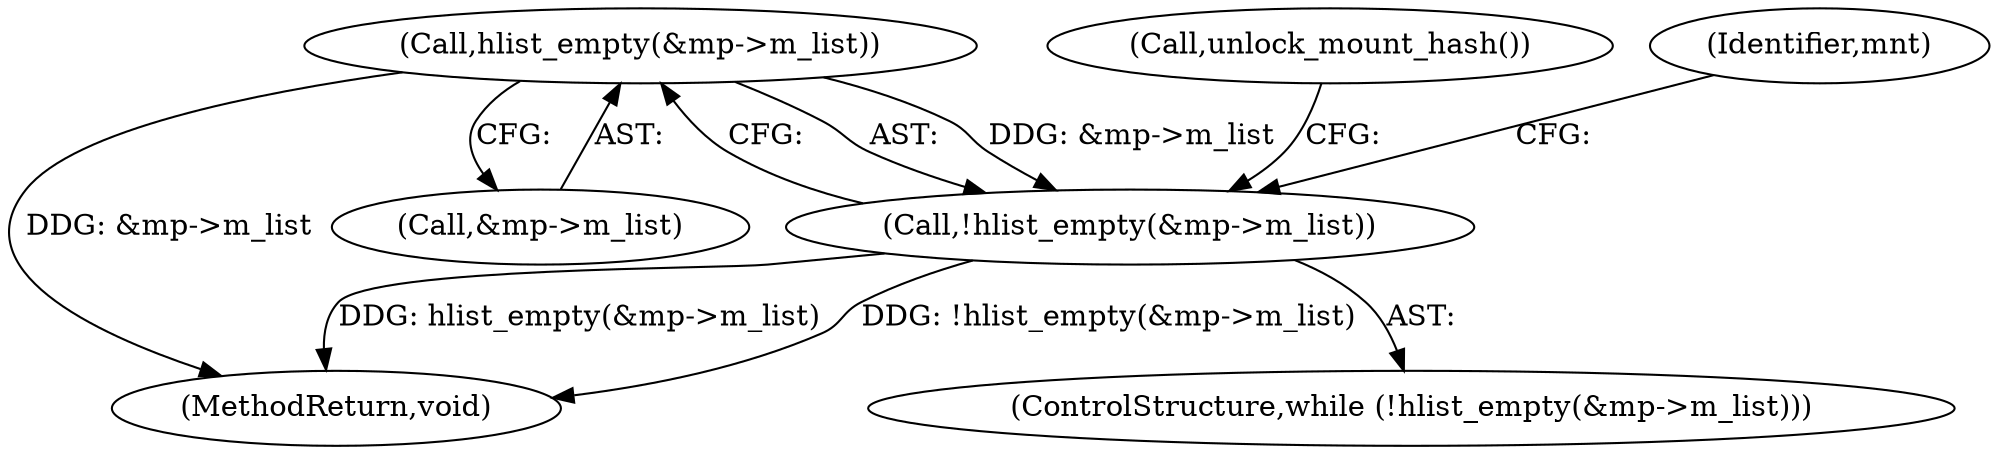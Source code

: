 digraph "0_linux_e0c9c0afd2fc958ffa34b697972721d81df8a56f@pointer" {
"1000117" [label="(Call,hlist_empty(&mp->m_list))"];
"1000116" [label="(Call,!hlist_empty(&mp->m_list))"];
"1000116" [label="(Call,!hlist_empty(&mp->m_list))"];
"1000150" [label="(Call,unlock_mount_hash())"];
"1000115" [label="(ControlStructure,while (!hlist_empty(&mp->m_list)))"];
"1000127" [label="(Identifier,mnt)"];
"1000155" [label="(MethodReturn,void)"];
"1000117" [label="(Call,hlist_empty(&mp->m_list))"];
"1000118" [label="(Call,&mp->m_list)"];
"1000117" -> "1000116"  [label="AST: "];
"1000117" -> "1000118"  [label="CFG: "];
"1000118" -> "1000117"  [label="AST: "];
"1000116" -> "1000117"  [label="CFG: "];
"1000117" -> "1000155"  [label="DDG: &mp->m_list"];
"1000117" -> "1000116"  [label="DDG: &mp->m_list"];
"1000116" -> "1000115"  [label="AST: "];
"1000127" -> "1000116"  [label="CFG: "];
"1000150" -> "1000116"  [label="CFG: "];
"1000116" -> "1000155"  [label="DDG: hlist_empty(&mp->m_list)"];
"1000116" -> "1000155"  [label="DDG: !hlist_empty(&mp->m_list)"];
}
